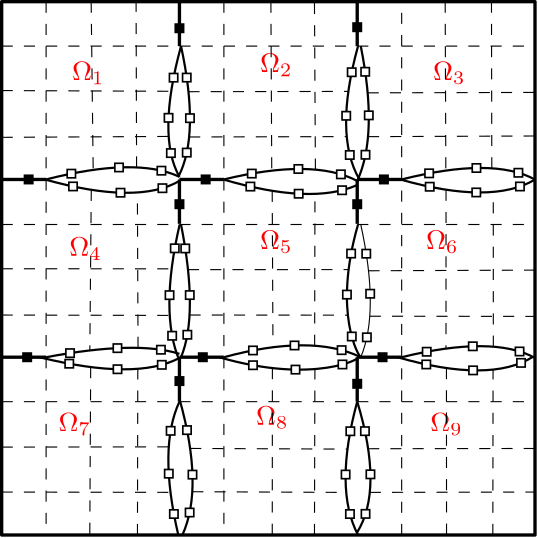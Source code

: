 <?xml version="1.0"?>
<!DOCTYPE ipe SYSTEM "ipe.dtd">
<ipe version="70107" creator="Ipe 7.1.7">
<info created="D:20170202123802" modified="D:20170202141123"/>
<ipestyle name="basic">
<symbol name="arrow/arc(spx)">
<path stroke="sym-stroke" fill="sym-stroke" pen="sym-pen">
0 0 m
-1 0.333 l
-1 -0.333 l
h
</path>
</symbol>
<symbol name="arrow/farc(spx)">
<path stroke="sym-stroke" fill="white" pen="sym-pen">
0 0 m
-1 0.333 l
-1 -0.333 l
h
</path>
</symbol>
<symbol name="arrow/ptarc(spx)">
<path stroke="sym-stroke" fill="sym-stroke" pen="sym-pen">
0 0 m
-1 0.333 l
-0.8 0 l
-1 -0.333 l
h
</path>
</symbol>
<symbol name="arrow/fptarc(spx)">
<path stroke="sym-stroke" fill="white" pen="sym-pen">
0 0 m
-1 0.333 l
-0.8 0 l
-1 -0.333 l
h
</path>
</symbol>
<symbol name="mark/circle(sx)" transformations="translations">
<path fill="sym-stroke">
0.6 0 0 0.6 0 0 e
0.4 0 0 0.4 0 0 e
</path>
</symbol>
<symbol name="mark/disk(sx)" transformations="translations">
<path fill="sym-stroke">
0.6 0 0 0.6 0 0 e
</path>
</symbol>
<symbol name="mark/fdisk(sfx)" transformations="translations">
<group>
<path fill="sym-fill">
0.5 0 0 0.5 0 0 e
</path>
<path fill="sym-stroke" fillrule="eofill">
0.6 0 0 0.6 0 0 e
0.4 0 0 0.4 0 0 e
</path>
</group>
</symbol>
<symbol name="mark/box(sx)" transformations="translations">
<path fill="sym-stroke" fillrule="eofill">
-0.6 -0.6 m
0.6 -0.6 l
0.6 0.6 l
-0.6 0.6 l
h
-0.4 -0.4 m
0.4 -0.4 l
0.4 0.4 l
-0.4 0.4 l
h
</path>
</symbol>
<symbol name="mark/square(sx)" transformations="translations">
<path fill="sym-stroke">
-0.6 -0.6 m
0.6 -0.6 l
0.6 0.6 l
-0.6 0.6 l
h
</path>
</symbol>
<symbol name="mark/fsquare(sfx)" transformations="translations">
<group>
<path fill="sym-fill">
-0.5 -0.5 m
0.5 -0.5 l
0.5 0.5 l
-0.5 0.5 l
h
</path>
<path fill="sym-stroke" fillrule="eofill">
-0.6 -0.6 m
0.6 -0.6 l
0.6 0.6 l
-0.6 0.6 l
h
-0.4 -0.4 m
0.4 -0.4 l
0.4 0.4 l
-0.4 0.4 l
h
</path>
</group>
</symbol>
<symbol name="mark/cross(sx)" transformations="translations">
<group>
<path fill="sym-stroke">
-0.43 -0.57 m
0.57 0.43 l
0.43 0.57 l
-0.57 -0.43 l
h
</path>
<path fill="sym-stroke">
-0.43 0.57 m
0.57 -0.43 l
0.43 -0.57 l
-0.57 0.43 l
h
</path>
</group>
</symbol>
<symbol name="arrow/fnormal(spx)">
<path stroke="sym-stroke" fill="white" pen="sym-pen">
0 0 m
-1 0.333 l
-1 -0.333 l
h
</path>
</symbol>
<symbol name="arrow/pointed(spx)">
<path stroke="sym-stroke" fill="sym-stroke" pen="sym-pen">
0 0 m
-1 0.333 l
-0.8 0 l
-1 -0.333 l
h
</path>
</symbol>
<symbol name="arrow/fpointed(spx)">
<path stroke="sym-stroke" fill="white" pen="sym-pen">
0 0 m
-1 0.333 l
-0.8 0 l
-1 -0.333 l
h
</path>
</symbol>
<symbol name="arrow/linear(spx)">
<path stroke="sym-stroke" pen="sym-pen">
-1 0.333 m
0 0 l
-1 -0.333 l
</path>
</symbol>
<symbol name="arrow/fdouble(spx)">
<path stroke="sym-stroke" fill="white" pen="sym-pen">
0 0 m
-1 0.333 l
-1 -0.333 l
h
-1 0 m
-2 0.333 l
-2 -0.333 l
h
</path>
</symbol>
<symbol name="arrow/double(spx)">
<path stroke="sym-stroke" fill="sym-stroke" pen="sym-pen">
0 0 m
-1 0.333 l
-1 -0.333 l
h
-1 0 m
-2 0.333 l
-2 -0.333 l
h
</path>
</symbol>
<pen name="heavier" value="0.8"/>
<pen name="fat" value="1.2"/>
<pen name="ultrafat" value="2"/>
<symbolsize name="large" value="5"/>
<symbolsize name="small" value="2"/>
<symbolsize name="tiny" value="1.1"/>
<arrowsize name="large" value="10"/>
<arrowsize name="small" value="5"/>
<arrowsize name="tiny" value="3"/>
<color name="red" value="1 0 0"/>
<color name="green" value="0 1 0"/>
<color name="blue" value="0 0 1"/>
<color name="yellow" value="1 1 0"/>
<color name="orange" value="1 0.647 0"/>
<color name="gold" value="1 0.843 0"/>
<color name="purple" value="0.627 0.125 0.941"/>
<color name="gray" value="0.745"/>
<color name="brown" value="0.647 0.165 0.165"/>
<color name="navy" value="0 0 0.502"/>
<color name="pink" value="1 0.753 0.796"/>
<color name="seagreen" value="0.18 0.545 0.341"/>
<color name="turquoise" value="0.251 0.878 0.816"/>
<color name="violet" value="0.933 0.51 0.933"/>
<color name="darkblue" value="0 0 0.545"/>
<color name="darkcyan" value="0 0.545 0.545"/>
<color name="darkgray" value="0.663"/>
<color name="darkgreen" value="0 0.392 0"/>
<color name="darkmagenta" value="0.545 0 0.545"/>
<color name="darkorange" value="1 0.549 0"/>
<color name="darkred" value="0.545 0 0"/>
<color name="lightblue" value="0.678 0.847 0.902"/>
<color name="lightcyan" value="0.878 1 1"/>
<color name="lightgray" value="0.827"/>
<color name="lightgreen" value="0.565 0.933 0.565"/>
<color name="lightyellow" value="1 1 0.878"/>
<dashstyle name="dashed" value="[4] 0"/>
<dashstyle name="dotted" value="[1 3] 0"/>
<dashstyle name="dash dotted" value="[4 2 1 2] 0"/>
<dashstyle name="dash dot dotted" value="[4 2 1 2 1 2] 0"/>
<textsize name="large" value="\large"/>
<textsize name="Large" value="\Large"/>
<textsize name="LARGE" value="\LARGE"/>
<textsize name="huge" value="\huge"/>
<textsize name="Huge" value="\Huge"/>
<textsize name="small" value="\small"/>
<textsize name="footnote" value="\footnotesize"/>
<textsize name="tiny" value="\tiny"/>
<textstyle name="center" begin="\begin{center}" end="\end{center}"/>
<textstyle name="itemize" begin="\begin{itemize}" end="\end{itemize}"/>
<textstyle name="item" begin="\begin{itemize}\item{}" end="\end{itemize}"/>
<gridsize name="4 pts" value="4"/>
<gridsize name="8 pts (~3 mm)" value="8"/>
<gridsize name="16 pts (~6 mm)" value="16"/>
<gridsize name="32 pts (~12 mm)" value="32"/>
<gridsize name="10 pts (~3.5 mm)" value="10"/>
<gridsize name="20 pts (~7 mm)" value="20"/>
<gridsize name="14 pts (~5 mm)" value="14"/>
<gridsize name="28 pts (~10 mm)" value="28"/>
<gridsize name="56 pts (~20 mm)" value="56"/>
<anglesize name="90 deg" value="90"/>
<anglesize name="60 deg" value="60"/>
<anglesize name="45 deg" value="45"/>
<anglesize name="30 deg" value="30"/>
<anglesize name="22.5 deg" value="22.5"/>
<tiling name="falling" angle="-60" step="4" width="1"/>
<tiling name="rising" angle="30" step="4" width="1"/>
</ipestyle>
<page>
<layer name="alpha"/>
<view layers="alpha" active="alpha"/>
<path layer="alpha" stroke="black" dash="dashed">
192 768 m
192 768 l
192 768 l
192 768 l
h
</path>
<path stroke="black" dash="dashed">
192 768 m
192 768 l
192 768 l
192 768 l
h
</path>
<path stroke="black" pen="fat">
192 768 m
192 576 l
384 576 l
384 768 l
h
</path>
<use name="mark/square(sx)" pos="256 758.433" size="normal" stroke="black"/>
<use name="mark/square(sx)" pos="256 695.086" size="normal" stroke="black"/>
<use name="mark/square(sx)" pos="201.712 704" size="normal" stroke="black"/>
<use name="mark/square(sx)" pos="265.436 704" size="normal" stroke="black"/>
<use name="mark/square(sx)" pos="320 758.81" size="normal" stroke="black"/>
<use name="mark/square(sx)" pos="320 695.086" size="normal" stroke="black"/>
<use name="mark/square(sx)" pos="329.606 704" size="normal" stroke="black"/>
<use name="mark/square(sx)" pos="329.115 640" size="normal" stroke="black"/>
<use name="mark/square(sx)" pos="264.412 640" size="normal" stroke="black"/>
<use name="mark/square(sx)" pos="201.178 640" size="normal" stroke="black"/>
<use name="mark/square(sx)" pos="256 631.412" size="normal" stroke="black"/>
<use name="mark/square(sx)" pos="320 630.431" size="normal" stroke="black"/>
<text transformations="translations" pos="217.354 739.741" stroke="red" type="label" width="11.665" height="6.812" depth="1.49" valign="baseline">$\Omega_{1}$</text>
<text transformations="translations" pos="284.999 742.682" stroke="red" type="label" width="11.665" height="6.812" depth="1.49" valign="baseline">$\Omega_{2}$</text>
<text matrix="1 0 0 1 0.98036 -5.39198" transformations="translations" pos="346.272 745.133" stroke="red" type="label" width="11.665" height="6.812" depth="1.49" valign="baseline">$\Omega_{3}$</text>
<text transformations="translations" pos="216.374 676.508" stroke="red" type="label" width="11.665" height="6.812" depth="1.49" valign="baseline">$\Omega_{4}$</text>
<text transformations="translations" pos="284.999 678.959" stroke="red" type="label" width="11.665" height="6.812" depth="1.49" valign="baseline">$\Omega_{5}$</text>
<text transformations="translations" pos="344.801 678.959" stroke="red" type="label" width="11.665" height="6.812" depth="1.49" valign="baseline">$\Omega_{6}$</text>
<text transformations="translations" pos="212.452 613.275" stroke="red" type="label" width="11.665" height="6.812" depth="1.49" valign="baseline">$\Omega_{7}$</text>
<text transformations="translations" pos="283.529 615.726" stroke="red" type="label" width="11.665" height="6.812" depth="1.49" valign="baseline">$\Omega_{8}$</text>
<text matrix="1 0 0 1 0 -4.9018" transformations="translations" pos="346.272 618.177" stroke="red" type="label" width="11.665" height="6.812" depth="1.49" valign="baseline">$\Omega_{9}$</text>
<path stroke="black" pen="fat">
192 704 m
208 704 l
208 704 l
208 704 l
</path>
<path stroke="black" pen="fat">
192 640 m
208 640 l
</path>
<path stroke="black" pen="fat">
256 640 m
256 624 l
</path>
<path stroke="black" pen="fat">
256 640 m
272 640 l
</path>
<path stroke="black" pen="fat">
256 704 m
256 688 l
</path>
<path stroke="black" pen="fat">
256 704 m
272 704 l
</path>
<path stroke="black" pen="fat">
256 768 m
256 752 l
</path>
<path stroke="black" pen="fat">
320 768 m
320 752 l
</path>
<path stroke="black" pen="fat">
320 704 m
320 688 l
</path>
<path stroke="black" pen="fat">
320 704 m
336 704 l
</path>
<path stroke="black" pen="fat">
320 640 m
320 624 l
</path>
<path stroke="black" pen="fat">
320 640 m
336 640 l
</path>
<path stroke="black" pen="heavier">
208 704 m
240.393 712.291
256 704.939 c
</path>
<path stroke="black" pen="heavier">
207.551 704 m
240.883 694.645
256 703.468 c
</path>
<path stroke="black" pen="heavier">
208 640 m
240.393 646.117
256 641.215 c
</path>
<path stroke="black" pen="heavier">
205.59 640 m
240.393 631.412
256 639.745 c
</path>
<path stroke="black" pen="heavier">
272 704 m
304.116 711.801
320 703.468 c
</path>
<path stroke="black" pen="heavier">
271.764 704 m
303.626 694.645
320 701.997 c
</path>
<path stroke="black" pen="heavier">
272 640 m
303.626 648.568
321.272 640 c
</path>
<path stroke="black" pen="heavier">
270.294 640 m
305.097 629.941
322.253 640
320.292 640 c
</path>
<path stroke="black" pen="heavier">
336 640 m
368.82 648.078
384 639.745 c
</path>
<path stroke="black" pen="heavier">
334.507 640 m
367.84 630.431
383.244 640.144 c
</path>
<path stroke="black" pen="heavier">
336 704 m
368.82 712.291
384 703.958 c
</path>
<path stroke="black" pen="heavier">
335.488 704 m
368.33 694.645
384 703.958 c
</path>
<path stroke="black" pen="heavier">
256 624 m
248.236 607.393
255.588 576 c
</path>
<path stroke="black" pen="heavier">
256 625.039 m
264.902 593.178
257.059 576 c
</path>
<path stroke="black" pen="heavier">
320 624 m
311.469 592.687
320.292 576 c
</path>
<path stroke="black" pen="heavier">
320 624.059 m
329.606 592.197
319.879 576.808 c
</path>
<path stroke="black" dash="dashed">
192 751.996 m
384 751.996 l
384 751.996 l
384 751.996 l
</path>
<path stroke="black" dash="dashed">
192 687.782 m
384 687.782 l
</path>
<path stroke="black" dash="dashed">
192 624 m
384 624 l
</path>
<path stroke="black" dash="dashed">
208 768 m
208 576 l
</path>
<path stroke="black" dash="dashed">
336 576 m
336 768 l
</path>
<path stroke="black" dash="dashed">
272 768 m
272 576 l
</path>
<path stroke="black" pen="heavier">
256.569 751.996 m
247.745 719.644
256 704.939 c
</path>
<path stroke="black" pen="heavier">
256.569 751.996 m
263.431 720.134
255.666 705.093 c
</path>
<path stroke="black" pen="heavier">
320.292 751.996 m
311.469 720.134
320.782 704 c
</path>
<path stroke="black" pen="heavier">
321.272 751.996 m
327.645 720.134
320 703.468 c
</path>
<path stroke="black" pen="heavier">
256.079 687.782 m
248.726 655.921
256 638.764 c
</path>
<path stroke="black" pen="heavier">
256.569 687.782 m
262.941 655.43
256.569 640 c
</path>
<path stroke="black" pen="heavier">
320.292 687.782 m
310.979 655.43
320.782 640
321.272 640 c
</path>
<path stroke="black">
321.272 687.782 m
328.135 656.411
321.272 640 c
</path>
<path stroke="black" dash="dashed">
192 736 m
253.037 735.735 l
253.052 735.833 l
252.953 735.168 l
</path>
<path stroke="black" dash="dashed">
259.253 735.592 m
316.815 735.691 l
</path>
<path stroke="black" dash="dashed">
323.757 735.176 m
384 735.33 l
</path>
<path stroke="black" dash="dashed">
192 719.154 m
252.132 719.484 l
</path>
<path stroke="black" dash="dashed">
259.489 719.287 m
316.233 719.423 l
</path>
<path stroke="black" dash="dashed">
323.888 719.405 m
384 719.644 l
</path>
<path stroke="black" dash="dashed">
192 671.851 m
253.195 671.82 l
</path>
<path stroke="black" dash="dashed">
259.082 671.532 m
316.905 671.544 l
</path>
<path stroke="black" dash="dashed">
324.068 671.123 m
384 671.361 l
</path>
<path stroke="black" dash="dashed">
192 655.185 m
252.508 655.052 l
</path>
<path stroke="black" dash="dashed">
259.635 655.19 m
316.64 655.144 l
</path>
<path stroke="black" dash="dashed">
324.516 654.761 m
384 654.695 l
</path>
<path stroke="black" dash="dashed">
192 607.638 m
252.163 607.733 l
252.149 607.517 l
</path>
<path stroke="black" dash="dashed">
259.845 607.163 m
316.492 606.92 l
</path>
<path stroke="black" dash="dashed">
323.931 607.059 m
384 607.148 l
</path>
<path stroke="black" dash="dashed">
192 591.462 m
252.784 591.351 l
</path>
<path stroke="black" dash="dashed">
260.627 591.582 m
316.041 591.333 l
</path>
<path stroke="black" dash="dashed">
324.527 591.336 m
384 591.462 l
</path>
<path stroke="black" dash="dashed">
224.217 768 m
224.945 707.434 l
</path>
<path stroke="black" dash="dashed">
224.263 700.267 m
223.736 642.439 l
</path>
<path stroke="black" dash="dashed">
224.043 636.457 m
223.727 576 l
</path>
<path stroke="black" dash="dashed">
240.883 576 m
241.007 635.826 l
</path>
<path stroke="black" dash="dashed">
241.097 643.367 m
240.859 699.309 l
</path>
<path stroke="black" dash="dashed">
240.571 708.33 m
240.393 768 l
</path>
<path stroke="black" dash="dashed">
288.921 768 m
289.228 707.164 l
</path>
<path stroke="black" dash="dashed">
289.395 699.905 m
289.668 643.592 l
</path>
<path stroke="black" dash="dashed">
289.465 636.09 m
289.411 576 l
</path>
<path stroke="black" dash="dashed">
304.606 576 m
304.767 635.742 l
</path>
<path stroke="black" dash="dashed">
304.671 644.13 m
304.784 698.8 l
</path>
<path stroke="black" dash="dashed">
304.951 707.531 m
304.606 768 l
</path>
<path stroke="black" dash="dashed">
351.664 768 m
351.9 707.191 l
</path>
<path stroke="black" dash="dashed">
351.971 700.309 m
351.954 643.102 l
</path>
<path stroke="black" dash="dashed">
352.12 636.102 m
352.154 576 l
</path>
<path stroke="black" dash="dashed">
368.82 576 m
368.905 635.542 l
</path>
<path stroke="black" dash="dashed">
368.998 643.788 m
368.978 699.517 l
</path>
<path stroke="black" dash="dashed">
368.451 708.006 m
368.33 768 l
</path>
<use name="mark/fsquare(sfx)" pos="217.083 706.084" size="normal" stroke="black" fill="white"/>
<use name="mark/fsquare(sfx)" pos="234.247 708.318" size="normal" stroke="black" fill="white"/>
<use name="mark/fsquare(sfx)" pos="249.508 707.157" size="normal" stroke="black" fill="white"/>
<use name="mark/fsquare(sfx)" pos="217.686 701.485" size="normal" stroke="black" fill="white"/>
<use name="mark/fsquare(sfx)" pos="234.782 699.224" size="normal" stroke="black" fill="white"/>
<use name="mark/fsquare(sfx)" pos="249.873 700.852" size="normal" stroke="black" fill="white"/>
<use name="mark/fsquare(sfx)" pos="253.892 740.649" size="normal" stroke="black" fill="white"/>
<use name="mark/fsquare(sfx)" pos="258.623 740.672" size="normal" stroke="black" fill="white"/>
<use name="mark/fsquare(sfx)" pos="252.074 726.185" size="normal" stroke="black" fill="white"/>
<use name="mark/fsquare(sfx)" pos="259.788 726.061" size="normal" stroke="black" fill="white"/>
<use name="mark/fsquare(sfx)" pos="252.921 713.488" size="normal" stroke="black" fill="white"/>
<use name="mark/fsquare(sfx)" pos="258.634 713.665" size="normal" stroke="black" fill="white"/>
<use name="mark/fsquare(sfx)" pos="318.013 742.598" size="normal" stroke="black" fill="white"/>
<use name="mark/fsquare(sfx)" pos="322.871 742.763" size="normal" stroke="black" fill="white"/>
<use name="mark/fsquare(sfx)" pos="316.036 726.923" size="normal" stroke="black" fill="white"/>
<use name="mark/fsquare(sfx)" pos="324.165 727.074" size="normal" stroke="black" fill="white"/>
<use name="mark/fsquare(sfx)" pos="317.317 712.81" size="normal" stroke="black" fill="white"/>
<use name="mark/fsquare(sfx)" pos="322.974 712.886" size="normal" stroke="black" fill="white"/>
<use name="mark/fsquare(sfx)" pos="282.04 706.115" size="normal" stroke="black" fill="white"/>
<use name="mark/fsquare(sfx)" pos="281.536 701.44" size="normal" stroke="black" fill="white"/>
<use name="mark/fsquare(sfx)" pos="298.815 707.771" size="normal" stroke="black" fill="white"/>
<use name="mark/fsquare(sfx)" pos="298.917 698.861" size="normal" stroke="black" fill="white"/>
<use name="mark/fsquare(sfx)" pos="314.121 705.838" size="normal" stroke="black" fill="white"/>
<use name="mark/fsquare(sfx)" pos="314.547 700.118" size="normal" stroke="black" fill="white"/>
<use name="mark/fsquare(sfx)" pos="345.883 706.196" size="normal" stroke="black" fill="white"/>
<use name="mark/fsquare(sfx)" pos="346.1 701.371" size="normal" stroke="black" fill="white"/>
<use name="mark/fsquare(sfx)" pos="362.858 699.324" size="normal" stroke="black" fill="white"/>
<use name="mark/fsquare(sfx)" pos="362.912 708.121" size="normal" stroke="black" fill="white"/>
<use name="mark/fsquare(sfx)" pos="378.016 706.404" size="normal" stroke="black" fill="white"/>
<use name="mark/fsquare(sfx)" pos="378.58 701.467" size="normal" stroke="black" fill="white"/>
<use name="mark/fsquare(sfx)" pos="378.434 642.071" size="normal" stroke="black" fill="white"/>
<use name="mark/fsquare(sfx)" pos="378.976 637.961" size="normal" stroke="black" fill="white"/>
<use name="mark/fsquare(sfx)" pos="361.711 635.268" size="normal" stroke="black" fill="white"/>
<use name="mark/fsquare(sfx)" pos="361.602 643.936" size="normal" stroke="black" fill="white"/>
<use name="mark/fsquare(sfx)" pos="345.019 641.973" size="normal" stroke="black" fill="white"/>
<use name="mark/fsquare(sfx)" pos="344.862 637.4" size="normal" stroke="black" fill="white"/>
<use name="mark/fsquare(sfx)" pos="314.685 637.395" size="normal" stroke="black" fill="white"/>
<use name="mark/fsquare(sfx)" pos="314.384 642.552" size="normal" stroke="black" fill="white"/>
<use name="mark/fsquare(sfx)" pos="297.43 644.234" size="normal" stroke="black" fill="white"/>
<use name="mark/fsquare(sfx)" pos="297.775 635.542" size="normal" stroke="black" fill="white"/>
<use name="mark/fsquare(sfx)" pos="282.468 637.12" size="normal" stroke="black" fill="white"/>
<use name="mark/fsquare(sfx)" pos="282.469 642.441" size="normal" stroke="black" fill="white"/>
<use name="mark/fsquare(sfx)" pos="318.044 647.464" size="normal" stroke="black" fill="white"/>
<use name="mark/fsquare(sfx)" pos="323.469 647.165" size="normal" stroke="black" fill="white"/>
<use name="mark/fsquare(sfx)" pos="316.295 662.544" size="normal" stroke="black" fill="white"/>
<use name="mark/fsquare(sfx)" pos="324.661 662.855" size="normal" stroke="black" fill="white"/>
<use name="mark/fsquare(sfx)" pos="317.8 677.319" size="normal" stroke="black" fill="white"/>
<use name="mark/fsquare(sfx)" pos="323.251 677.279" size="normal" stroke="black" fill="white"/>
<use name="mark/fsquare(sfx)" pos="258.087 679.16" size="normal" stroke="black" fill="white"/>
<use name="mark/fsquare(sfx)" pos="254.317 679.209" size="normal" stroke="black" fill="white"/>
<use name="mark/fsquare(sfx)" pos="252.431 662.349" size="normal" stroke="black" fill="white"/>
<use name="mark/fsquare(sfx)" pos="259.715 662.375" size="normal" stroke="black" fill="white"/>
<use name="mark/fsquare(sfx)" pos="253.373 647.727" size="normal" stroke="black" fill="white"/>
<use name="mark/fsquare(sfx)" pos="258.843 648.093" size="normal" stroke="black" fill="white"/>
<use name="mark/fsquare(sfx)" pos="249.329 642.7" size="normal" stroke="black" fill="white"/>
<use name="mark/fsquare(sfx)" pos="249.645 637.261" size="normal" stroke="black" fill="white"/>
<use name="mark/fsquare(sfx)" pos="233.7 635.675" size="normal" stroke="black" fill="white"/>
<use name="mark/fsquare(sfx)" pos="233.675 643.27" size="normal" stroke="black" fill="white"/>
<use name="mark/fsquare(sfx)" pos="216.61 641.477" size="normal" stroke="black" fill="white"/>
<use name="mark/fsquare(sfx)" pos="216.33 637.667" size="normal" stroke="black" fill="white"/>
<use name="mark/fsquare(sfx)" pos="252.83 613.501" size="normal" stroke="black" fill="white"/>
<use name="mark/fsquare(sfx)" pos="258.718 613.765" size="normal" stroke="black" fill="white"/>
<use name="mark/fsquare(sfx)" pos="252.162 598.079" size="normal" stroke="black" fill="white"/>
<use name="mark/fsquare(sfx)" pos="260.691 597.737" size="normal" stroke="black" fill="white"/>
<use name="mark/fsquare(sfx)" pos="253.997 583.562" size="normal" stroke="black" fill="white"/>
<use name="mark/fsquare(sfx)" pos="259.663 584.094" size="normal" stroke="black" fill="white"/>
<use name="mark/fsquare(sfx)" pos="317.378 583.555" size="normal" stroke="black" fill="white"/>
<use name="mark/fsquare(sfx)" pos="322.991 583.603" size="normal" stroke="black" fill="white"/>
<use name="mark/fsquare(sfx)" pos="324.757 597.842" size="normal" stroke="black" fill="white"/>
<use name="mark/fsquare(sfx)" pos="315.814 597.774" size="normal" stroke="black" fill="white"/>
<use name="mark/fsquare(sfx)" pos="317.52 613.353" size="normal" stroke="black" fill="white"/>
<use name="mark/fsquare(sfx)" pos="322.775 613.387" size="normal" stroke="black" fill="white"/>
</page>
</ipe>
